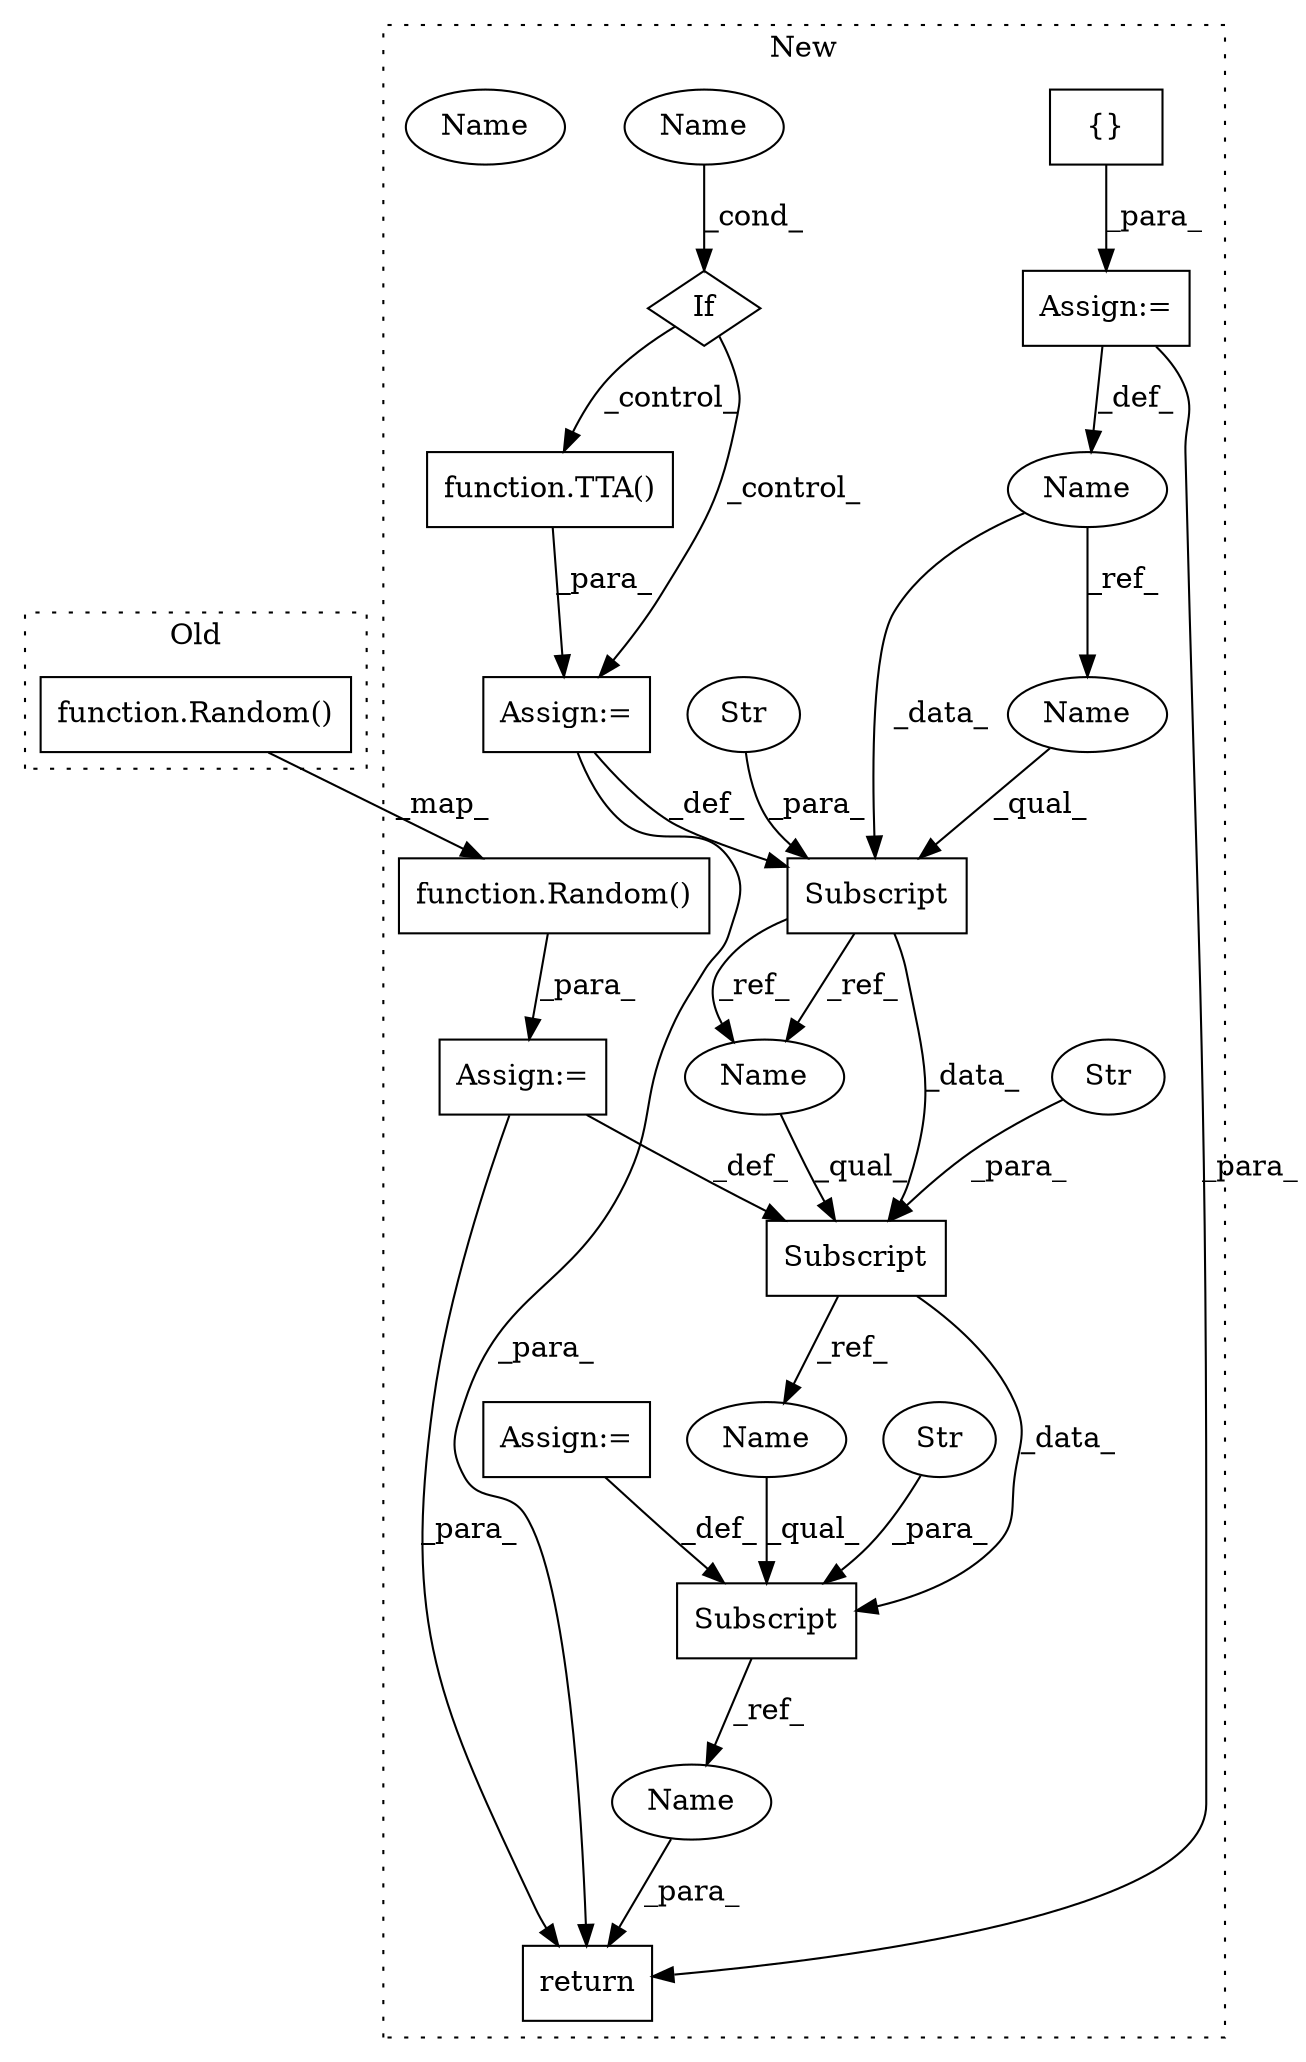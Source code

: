digraph G {
subgraph cluster0 {
1 [label="function.Random()" a="75" s="3103" l="8" shape="box"];
label = "Old";
style="dotted";
}
subgraph cluster1 {
2 [label="function.Random()" a="75" s="3396" l="8" shape="box"];
3 [label="Assign:=" a="68" s="3393" l="3" shape="box"];
4 [label="Subscript" a="63" s="3413,0" l="19,0" shape="box"];
5 [label="{}" a="95" s="3295,3296" l="2,1" shape="box"];
6 [label="Subscript" a="63" s="3339,0" l="17,0" shape="box"];
7 [label="Str" a="66" s="3424" l="7" shape="ellipse"];
8 [label="Subscript" a="63" s="3373,0" l="20,0" shape="box"];
9 [label="Str" a="66" s="3350" l="5" shape="ellipse"];
10 [label="Str" a="66" s="3384" l="8" shape="ellipse"];
11 [label="Name" a="87" s="3261" l="10" shape="ellipse"];
12 [label="function.TTA()" a="75" s="3359" l="5" shape="box"];
13 [label="If" a="96" s="3306" l="3" shape="diamond"];
14 [label="Name" a="87" s="3309" l="16" shape="ellipse"];
15 [label="Assign:=" a="68" s="3271" l="24" shape="box"];
16 [label="Assign:=" a="68" s="3432" l="3" shape="box"];
17 [label="Assign:=" a="68" s="3356" l="3" shape="box"];
18 [label="return" a="93" s="3456" l="7" shape="box"];
19 [label="Name" a="87" s="3463" l="10" shape="ellipse"];
20 [label="Name" a="87" s="3413" l="10" shape="ellipse"];
21 [label="Name" a="87" s="3373" l="10" shape="ellipse"];
22 [label="Name" a="87" s="3339" l="10" shape="ellipse"];
23 [label="Name" a="87" s="3373" l="10" shape="ellipse"];
label = "New";
style="dotted";
}
1 -> 2 [label="_map_"];
2 -> 3 [label="_para_"];
3 -> 8 [label="_def_"];
3 -> 18 [label="_para_"];
4 -> 19 [label="_ref_"];
5 -> 15 [label="_para_"];
6 -> 8 [label="_data_"];
6 -> 23 [label="_ref_"];
6 -> 23 [label="_ref_"];
7 -> 4 [label="_para_"];
8 -> 4 [label="_data_"];
8 -> 20 [label="_ref_"];
9 -> 6 [label="_para_"];
10 -> 8 [label="_para_"];
11 -> 6 [label="_data_"];
11 -> 22 [label="_ref_"];
12 -> 17 [label="_para_"];
13 -> 12 [label="_control_"];
13 -> 17 [label="_control_"];
14 -> 13 [label="_cond_"];
15 -> 11 [label="_def_"];
15 -> 18 [label="_para_"];
16 -> 4 [label="_def_"];
17 -> 18 [label="_para_"];
17 -> 6 [label="_def_"];
19 -> 18 [label="_para_"];
20 -> 4 [label="_qual_"];
22 -> 6 [label="_qual_"];
23 -> 8 [label="_qual_"];
}